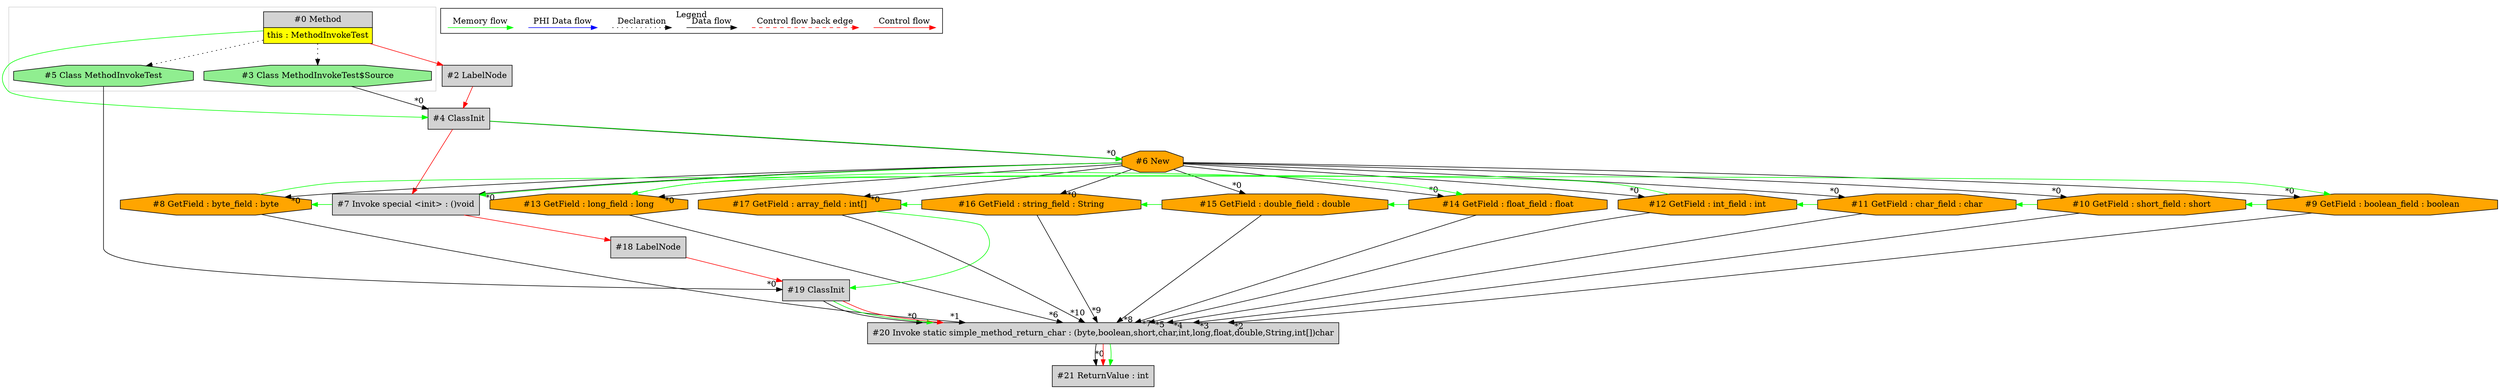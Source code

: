 digraph {
 ordering="in";
 node0[margin="0", label=<<table border="0" cellborder="1" cellspacing="0" cellpadding="5"><tr><td colspan="1">#0 Method</td></tr><tr><td port="prj1" bgcolor="yellow">this : MethodInvokeTest</td></tr></table>>,shape=none, fillcolor=lightgrey, style=filled];
 node2[label="#2 LabelNode",shape=box, fillcolor=lightgrey, style=filled];
 node0 -> node2[labeldistance=2, color=red, fontcolor=red];
 node4[label="#4 ClassInit",shape=box, fillcolor=lightgrey, style=filled];
 node3 -> node4[headlabel="*0", labeldistance=2];
 node2 -> node4[labeldistance=2, color=red, fontcolor=red];
 node0 -> node4[labeldistance=2, color=green, constraint=false];
 node3[label="#3 Class MethodInvokeTest$Source",shape=octagon, fillcolor=lightgreen, style=filled];
 node0 -> node3[style=dotted];
 node6[label="#6 New",shape=octagon, fillcolor=orange, style=filled];
 node4 -> node6[headlabel="*0", labeldistance=2];
 node4 -> node6[labeldistance=2, color=green, constraint=false];
 node13[label="#13 GetField : long_field : long",shape=octagon, fillcolor=orange, style=filled];
 node6 -> node13[headlabel="*0", labeldistance=2];
 node12 -> node13[labeldistance=2, color=green, constraint=false];
 node12[label="#12 GetField : int_field : int",shape=octagon, fillcolor=orange, style=filled];
 node6 -> node12[headlabel="*0", labeldistance=2];
 node11 -> node12[labeldistance=2, color=green, constraint=false];
 node11[label="#11 GetField : char_field : char",shape=octagon, fillcolor=orange, style=filled];
 node6 -> node11[headlabel="*0", labeldistance=2];
 node10 -> node11[labeldistance=2, color=green, constraint=false];
 node10[label="#10 GetField : short_field : short",shape=octagon, fillcolor=orange, style=filled];
 node6 -> node10[headlabel="*0", labeldistance=2];
 node9 -> node10[labeldistance=2, color=green, constraint=false];
 node9[label="#9 GetField : boolean_field : boolean",shape=octagon, fillcolor=orange, style=filled];
 node6 -> node9[headlabel="*0", labeldistance=2];
 node8 -> node9[labeldistance=2, color=green, constraint=false];
 node8[label="#8 GetField : byte_field : byte",shape=octagon, fillcolor=orange, style=filled];
 node6 -> node8[headlabel="*0", labeldistance=2];
 node7 -> node8[labeldistance=2, color=green, constraint=false];
 node7[label="#7 Invoke special <init> : ()void",shape=box, fillcolor=lightgrey, style=filled];
 node6 -> node7[headlabel="*0", labeldistance=2];
 node4 -> node7[labeldistance=2, color=red, fontcolor=red];
 node6 -> node7[labeldistance=2, color=green, constraint=false];
 node18[label="#18 LabelNode",shape=box, fillcolor=lightgrey, style=filled];
 node7 -> node18[labeldistance=2, color=red, fontcolor=red];
 node19[label="#19 ClassInit",shape=box, fillcolor=lightgrey, style=filled];
 node5 -> node19[headlabel="*0", labeldistance=2];
 node17 -> node19[labeldistance=2, color=green, constraint=false];
 node18 -> node19[labeldistance=2, color=red, fontcolor=red];
 node17[label="#17 GetField : array_field : int[]",shape=octagon, fillcolor=orange, style=filled];
 node6 -> node17[headlabel="*0", labeldistance=2];
 node16 -> node17[labeldistance=2, color=green, constraint=false];
 node16[label="#16 GetField : string_field : String",shape=octagon, fillcolor=orange, style=filled];
 node6 -> node16[headlabel="*0", labeldistance=2];
 node15 -> node16[labeldistance=2, color=green, constraint=false];
 node15[label="#15 GetField : double_field : double",shape=octagon, fillcolor=orange, style=filled];
 node6 -> node15[headlabel="*0", labeldistance=2];
 node14 -> node15[labeldistance=2, color=green, constraint=false];
 node14[label="#14 GetField : float_field : float",shape=octagon, fillcolor=orange, style=filled];
 node6 -> node14[headlabel="*0", labeldistance=2];
 node13 -> node14[labeldistance=2, color=green, constraint=false];
 node20[label="#20 Invoke static simple_method_return_char : (byte,boolean,short,char,int,long,float,double,String,int[])char",shape=box, fillcolor=lightgrey, style=filled];
 node19 -> node20[headlabel="*0", labeldistance=2];
 node8 -> node20[headlabel="*1", labeldistance=2];
 node9 -> node20[headlabel="*2", labeldistance=2];
 node10 -> node20[headlabel="*3", labeldistance=2];
 node11 -> node20[headlabel="*4", labeldistance=2];
 node12 -> node20[headlabel="*5", labeldistance=2];
 node13 -> node20[headlabel="*6", labeldistance=2];
 node14 -> node20[headlabel="*7", labeldistance=2];
 node15 -> node20[headlabel="*8", labeldistance=2];
 node16 -> node20[headlabel="*9", labeldistance=2];
 node17 -> node20[headlabel="*10", labeldistance=2];
 node19 -> node20[labeldistance=2, color=green, constraint=false];
 node19 -> node20[labeldistance=2, color=red, fontcolor=red];
 node21[label="#21 ReturnValue : int",shape=box, fillcolor=lightgrey, style=filled];
 node20 -> node21[headlabel="*0", labeldistance=2];
 node20 -> node21[labeldistance=2, color=red, fontcolor=red];
 node20 -> node21[labeldistance=2, color=green, constraint=false];
 node5[label="#5 Class MethodInvokeTest",shape=octagon, fillcolor=lightgreen, style=filled];
 node0 -> node5[style=dotted];
 subgraph cluster_0 {
  color=lightgray;
  node0;
  node3;
  node5;
 }
 subgraph cluster_000 {
  label = "Legend";
  node [shape=point]
  {
   rank=same;
   c0 [style = invis];
   c1 [style = invis];
   c2 [style = invis];
   c3 [style = invis];
   d0 [style = invis];
   d1 [style = invis];
   d2 [style = invis];
   d3 [style = invis];
   d4 [style = invis];
   d5 [style = invis];
   d6 [style = invis];
   d7 [style = invis];
  }
  c0 -> c1 [label="Control flow", style=solid, color=red]
  c2 -> c3 [label="Control flow back edge", style=dashed, color=red]
  d0 -> d1 [label="Data flow"]
  d2 -> d3 [label="Declaration", style=dotted]
  d4 -> d5 [label="PHI Data flow", color=blue]
  d6 -> d7 [label="Memory flow", color=green]
 }

}

